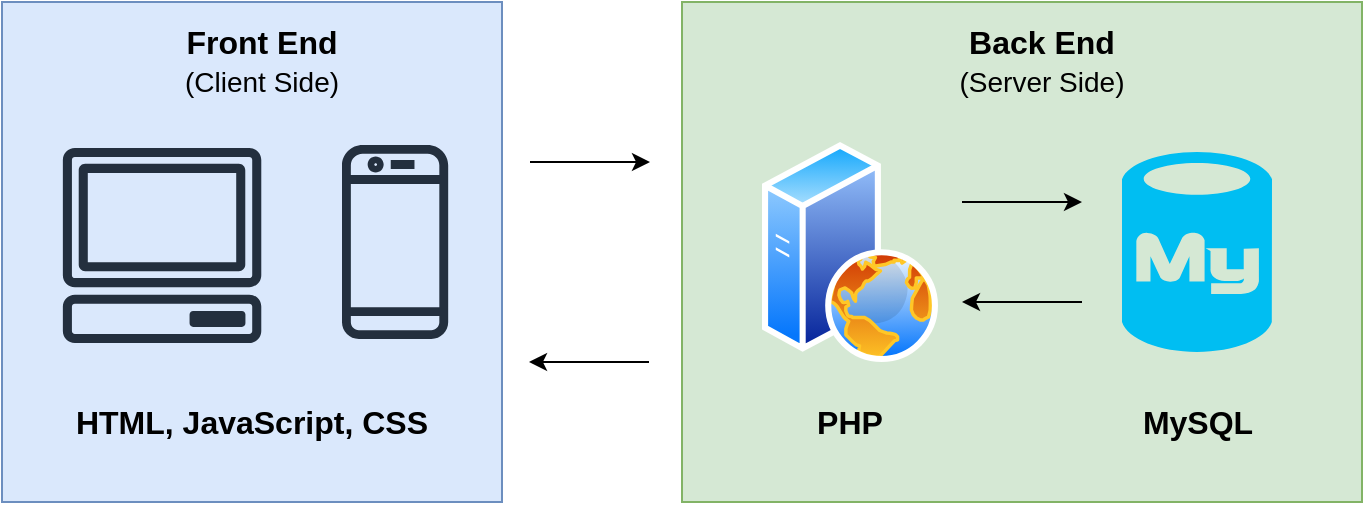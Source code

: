 <mxfile version="14.5.1" type="device"><diagram id="HnJ2lrIUB5lVttKxwZY9" name="Page-1"><mxGraphModel dx="1422" dy="822" grid="1" gridSize="10" guides="1" tooltips="1" connect="1" arrows="1" fold="1" page="1" pageScale="1" pageWidth="827" pageHeight="1169" math="0" shadow="0"><root><mxCell id="0"/><mxCell id="1" parent="0"/><mxCell id="5FcSg1G2f1Rbp5CPAsk7-8" value="" style="whiteSpace=wrap;html=1;aspect=fixed;fillColor=#dae8fc;strokeColor=#6c8ebf;" vertex="1" parent="1"><mxGeometry x="120" y="350" width="250" height="250" as="geometry"/></mxCell><mxCell id="5FcSg1G2f1Rbp5CPAsk7-9" value="" style="outlineConnect=0;fontColor=#232F3E;gradientColor=none;fillColor=#232F3E;strokeColor=none;dashed=0;verticalLabelPosition=bottom;verticalAlign=top;align=center;html=1;fontSize=12;fontStyle=0;aspect=fixed;pointerEvents=1;shape=mxgraph.aws4.client;" vertex="1" parent="1"><mxGeometry x="150" y="423" width="100.07" height="97.5" as="geometry"/></mxCell><mxCell id="5FcSg1G2f1Rbp5CPAsk7-10" value="" style="outlineConnect=0;fontColor=#232F3E;gradientColor=none;fillColor=#232F3E;strokeColor=none;dashed=0;verticalLabelPosition=bottom;verticalAlign=top;align=center;html=1;fontSize=12;fontStyle=0;aspect=fixed;pointerEvents=1;shape=mxgraph.aws4.mobile_client;" vertex="1" parent="1"><mxGeometry x="290" y="419.5" width="53.09" height="101" as="geometry"/></mxCell><mxCell id="5FcSg1G2f1Rbp5CPAsk7-11" value="HTML, JavaScript, CSS" style="text;html=1;strokeColor=none;fillColor=none;align=center;verticalAlign=middle;whiteSpace=wrap;rounded=0;fontStyle=1;fontSize=16;" vertex="1" parent="1"><mxGeometry x="135" y="550" width="220" height="20" as="geometry"/></mxCell><mxCell id="5FcSg1G2f1Rbp5CPAsk7-14" value="" style="group" vertex="1" connectable="0" parent="1"><mxGeometry x="140" y="360" width="220" height="40" as="geometry"/></mxCell><mxCell id="5FcSg1G2f1Rbp5CPAsk7-12" value="Front End" style="text;html=1;strokeColor=none;fillColor=none;align=center;verticalAlign=middle;whiteSpace=wrap;rounded=0;fontStyle=1;fontSize=16;" vertex="1" parent="5FcSg1G2f1Rbp5CPAsk7-14"><mxGeometry width="220" height="20" as="geometry"/></mxCell><mxCell id="5FcSg1G2f1Rbp5CPAsk7-13" value="(Client Side)" style="text;html=1;strokeColor=none;fillColor=none;align=center;verticalAlign=middle;whiteSpace=wrap;rounded=0;fontStyle=0;fontSize=14;" vertex="1" parent="5FcSg1G2f1Rbp5CPAsk7-14"><mxGeometry y="20" width="220" height="20" as="geometry"/></mxCell><mxCell id="5FcSg1G2f1Rbp5CPAsk7-22" value="" style="rounded=0;whiteSpace=wrap;html=1;fontSize=14;fillColor=#d5e8d4;strokeColor=#82b366;" vertex="1" parent="1"><mxGeometry x="460" y="350" width="340" height="250" as="geometry"/></mxCell><mxCell id="5FcSg1G2f1Rbp5CPAsk7-23" value="" style="aspect=fixed;perimeter=ellipsePerimeter;html=1;align=center;shadow=0;dashed=0;spacingTop=3;image;image=img/lib/active_directory/web_server.svg;fontSize=14;" vertex="1" parent="1"><mxGeometry x="500" y="420" width="88" height="110" as="geometry"/></mxCell><mxCell id="5FcSg1G2f1Rbp5CPAsk7-24" value="" style="verticalLabelPosition=bottom;html=1;verticalAlign=top;align=center;strokeColor=none;fillColor=#00BEF2;shape=mxgraph.azure.mysql_database;fontSize=14;" vertex="1" parent="1"><mxGeometry x="680" y="425" width="75" height="100" as="geometry"/></mxCell><mxCell id="5FcSg1G2f1Rbp5CPAsk7-25" value="PHP" style="text;html=1;strokeColor=none;fillColor=none;align=center;verticalAlign=middle;whiteSpace=wrap;rounded=0;fontStyle=1;fontSize=16;" vertex="1" parent="1"><mxGeometry x="517" y="550" width="54" height="20" as="geometry"/></mxCell><mxCell id="5FcSg1G2f1Rbp5CPAsk7-26" value="MySQL" style="text;html=1;strokeColor=none;fillColor=none;align=center;verticalAlign=middle;whiteSpace=wrap;rounded=0;fontStyle=1;fontSize=16;" vertex="1" parent="1"><mxGeometry x="690.5" y="550" width="54" height="20" as="geometry"/></mxCell><mxCell id="5FcSg1G2f1Rbp5CPAsk7-27" value="" style="group" vertex="1" connectable="0" parent="1"><mxGeometry x="530" y="360" width="220" height="40" as="geometry"/></mxCell><mxCell id="5FcSg1G2f1Rbp5CPAsk7-28" value="Back End" style="text;html=1;strokeColor=none;fillColor=none;align=center;verticalAlign=middle;whiteSpace=wrap;rounded=0;fontStyle=1;fontSize=16;" vertex="1" parent="5FcSg1G2f1Rbp5CPAsk7-27"><mxGeometry width="220" height="20" as="geometry"/></mxCell><mxCell id="5FcSg1G2f1Rbp5CPAsk7-29" value="(Server Side)" style="text;html=1;strokeColor=none;fillColor=none;align=center;verticalAlign=middle;whiteSpace=wrap;rounded=0;fontStyle=0;fontSize=14;" vertex="1" parent="5FcSg1G2f1Rbp5CPAsk7-27"><mxGeometry y="20" width="220" height="20" as="geometry"/></mxCell><mxCell id="5FcSg1G2f1Rbp5CPAsk7-34" value="" style="endArrow=classic;html=1;fontSize=14;" edge="1" parent="1"><mxGeometry width="50" height="50" relative="1" as="geometry"><mxPoint x="600" y="450" as="sourcePoint"/><mxPoint x="660" y="450" as="targetPoint"/></mxGeometry></mxCell><mxCell id="5FcSg1G2f1Rbp5CPAsk7-35" value="" style="endArrow=classic;html=1;fontSize=14;" edge="1" parent="1"><mxGeometry width="50" height="50" relative="1" as="geometry"><mxPoint x="660" y="500" as="sourcePoint"/><mxPoint x="600" y="500" as="targetPoint"/></mxGeometry></mxCell><mxCell id="5FcSg1G2f1Rbp5CPAsk7-36" value="" style="endArrow=classic;html=1;fontSize=14;" edge="1" parent="1"><mxGeometry width="50" height="50" relative="1" as="geometry"><mxPoint x="384" y="430" as="sourcePoint"/><mxPoint x="444" y="430" as="targetPoint"/></mxGeometry></mxCell><mxCell id="5FcSg1G2f1Rbp5CPAsk7-37" value="" style="endArrow=classic;html=1;fontSize=14;" edge="1" parent="1"><mxGeometry width="50" height="50" relative="1" as="geometry"><mxPoint x="443.5" y="530" as="sourcePoint"/><mxPoint x="383.5" y="530" as="targetPoint"/></mxGeometry></mxCell></root></mxGraphModel></diagram></mxfile>